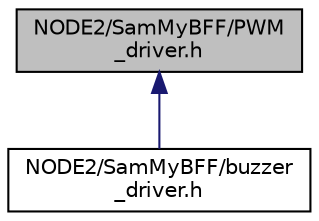 digraph "NODE2/SamMyBFF/PWM_driver.h"
{
 // LATEX_PDF_SIZE
  edge [fontname="Helvetica",fontsize="10",labelfontname="Helvetica",labelfontsize="10"];
  node [fontname="Helvetica",fontsize="10",shape=record];
  Node1 [label="NODE2/SamMyBFF/PWM\l_driver.h",height=0.2,width=0.4,color="black", fillcolor="grey75", style="filled", fontcolor="black",tooltip="PWM driver."];
  Node1 -> Node2 [dir="back",color="midnightblue",fontsize="10",style="solid",fontname="Helvetica"];
  Node2 [label="NODE2/SamMyBFF/buzzer\l_driver.h",height=0.2,width=0.4,color="black", fillcolor="white", style="filled",URL="$buzzer__driver_8h.html",tooltip="Buzzer driver."];
}
